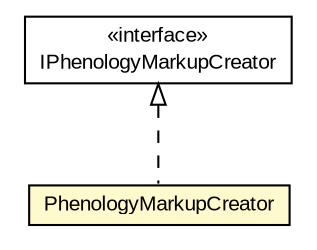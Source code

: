 #!/usr/local/bin/dot
#
# Class diagram 
# Generated by UMLGraph version R5_6-24-gf6e263 (http://www.umlgraph.org/)
#

digraph G {
	edge [fontname="arial",fontsize=10,labelfontname="arial",labelfontsize=10];
	node [fontname="arial",fontsize=10,shape=plaintext];
	nodesep=0.25;
	ranksep=0.5;
	// edu.arizona.biosemantics.semanticmarkup.markupelement.phenology.markup.PhenologyMarkupCreator
	c115683 [label=<<table title="edu.arizona.biosemantics.semanticmarkup.markupelement.phenology.markup.PhenologyMarkupCreator" border="0" cellborder="1" cellspacing="0" cellpadding="2" port="p" bgcolor="lemonChiffon" href="./PhenologyMarkupCreator.html">
		<tr><td><table border="0" cellspacing="0" cellpadding="1">
<tr><td align="center" balign="center"> PhenologyMarkupCreator </td></tr>
		</table></td></tr>
		</table>>, URL="./PhenologyMarkupCreator.html", fontname="arial", fontcolor="black", fontsize=10.0];
	// edu.arizona.biosemantics.semanticmarkup.markupelement.phenology.markup.IPhenologyMarkupCreator
	c115684 [label=<<table title="edu.arizona.biosemantics.semanticmarkup.markupelement.phenology.markup.IPhenologyMarkupCreator" border="0" cellborder="1" cellspacing="0" cellpadding="2" port="p" href="./IPhenologyMarkupCreator.html">
		<tr><td><table border="0" cellspacing="0" cellpadding="1">
<tr><td align="center" balign="center"> &#171;interface&#187; </td></tr>
<tr><td align="center" balign="center"> IPhenologyMarkupCreator </td></tr>
		</table></td></tr>
		</table>>, URL="./IPhenologyMarkupCreator.html", fontname="arial", fontcolor="black", fontsize=10.0];
	//edu.arizona.biosemantics.semanticmarkup.markupelement.phenology.markup.PhenologyMarkupCreator implements edu.arizona.biosemantics.semanticmarkup.markupelement.phenology.markup.IPhenologyMarkupCreator
	c115684:p -> c115683:p [dir=back,arrowtail=empty,style=dashed];
}

